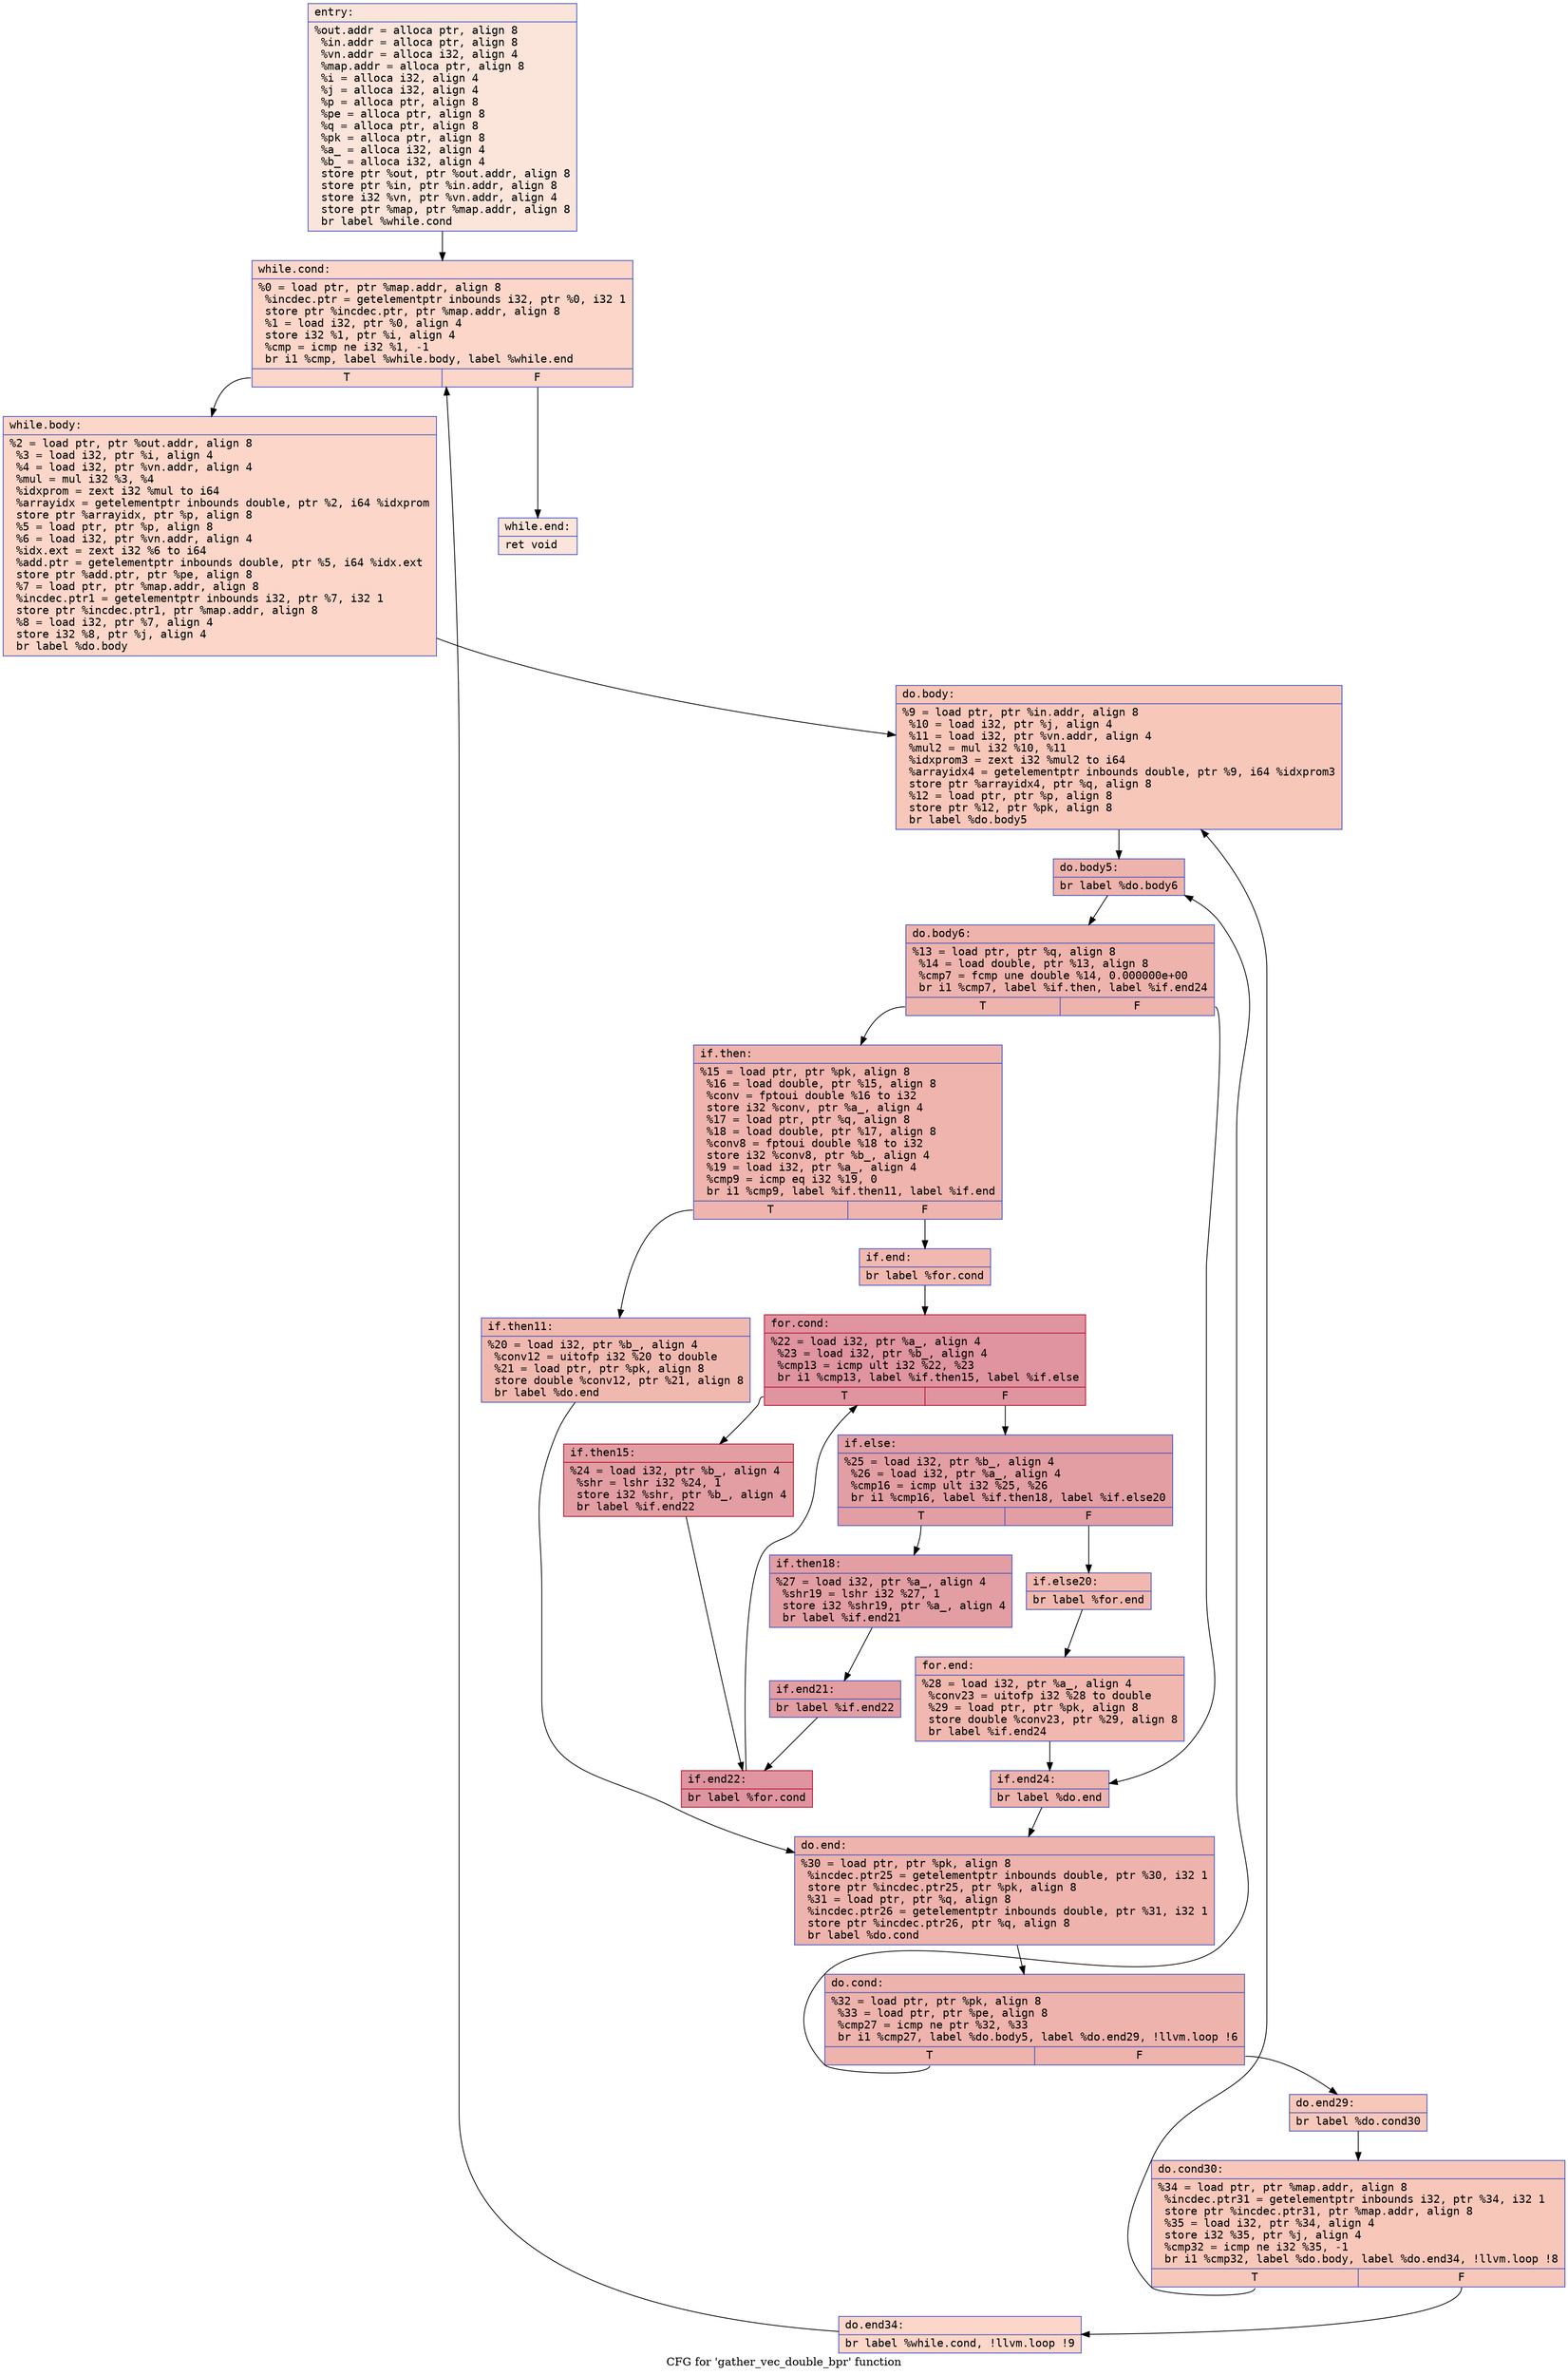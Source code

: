 digraph "CFG for 'gather_vec_double_bpr' function" {
	label="CFG for 'gather_vec_double_bpr' function";

	Node0x55e011d25c10 [shape=record,color="#3d50c3ff", style=filled, fillcolor="#f5c1a970" fontname="Courier",label="{entry:\l|  %out.addr = alloca ptr, align 8\l  %in.addr = alloca ptr, align 8\l  %vn.addr = alloca i32, align 4\l  %map.addr = alloca ptr, align 8\l  %i = alloca i32, align 4\l  %j = alloca i32, align 4\l  %p = alloca ptr, align 8\l  %pe = alloca ptr, align 8\l  %q = alloca ptr, align 8\l  %pk = alloca ptr, align 8\l  %a_ = alloca i32, align 4\l  %b_ = alloca i32, align 4\l  store ptr %out, ptr %out.addr, align 8\l  store ptr %in, ptr %in.addr, align 8\l  store i32 %vn, ptr %vn.addr, align 4\l  store ptr %map, ptr %map.addr, align 8\l  br label %while.cond\l}"];
	Node0x55e011d25c10 -> Node0x55e011d26660[tooltip="entry -> while.cond\nProbability 100.00%" ];
	Node0x55e011d26660 [shape=record,color="#3d50c3ff", style=filled, fillcolor="#f6a38570" fontname="Courier",label="{while.cond:\l|  %0 = load ptr, ptr %map.addr, align 8\l  %incdec.ptr = getelementptr inbounds i32, ptr %0, i32 1\l  store ptr %incdec.ptr, ptr %map.addr, align 8\l  %1 = load i32, ptr %0, align 4\l  store i32 %1, ptr %i, align 4\l  %cmp = icmp ne i32 %1, -1\l  br i1 %cmp, label %while.body, label %while.end\l|{<s0>T|<s1>F}}"];
	Node0x55e011d26660:s0 -> Node0x55e011d26b10[tooltip="while.cond -> while.body\nProbability 96.88%" ];
	Node0x55e011d26660:s1 -> Node0x55e011d26b90[tooltip="while.cond -> while.end\nProbability 3.12%" ];
	Node0x55e011d26b10 [shape=record,color="#3d50c3ff", style=filled, fillcolor="#f6a38570" fontname="Courier",label="{while.body:\l|  %2 = load ptr, ptr %out.addr, align 8\l  %3 = load i32, ptr %i, align 4\l  %4 = load i32, ptr %vn.addr, align 4\l  %mul = mul i32 %3, %4\l  %idxprom = zext i32 %mul to i64\l  %arrayidx = getelementptr inbounds double, ptr %2, i64 %idxprom\l  store ptr %arrayidx, ptr %p, align 8\l  %5 = load ptr, ptr %p, align 8\l  %6 = load i32, ptr %vn.addr, align 4\l  %idx.ext = zext i32 %6 to i64\l  %add.ptr = getelementptr inbounds double, ptr %5, i64 %idx.ext\l  store ptr %add.ptr, ptr %pe, align 8\l  %7 = load ptr, ptr %map.addr, align 8\l  %incdec.ptr1 = getelementptr inbounds i32, ptr %7, i32 1\l  store ptr %incdec.ptr1, ptr %map.addr, align 8\l  %8 = load i32, ptr %7, align 4\l  store i32 %8, ptr %j, align 4\l  br label %do.body\l}"];
	Node0x55e011d26b10 -> Node0x55e011d27870[tooltip="while.body -> do.body\nProbability 100.00%" ];
	Node0x55e011d27870 [shape=record,color="#3d50c3ff", style=filled, fillcolor="#ec7f6370" fontname="Courier",label="{do.body:\l|  %9 = load ptr, ptr %in.addr, align 8\l  %10 = load i32, ptr %j, align 4\l  %11 = load i32, ptr %vn.addr, align 4\l  %mul2 = mul i32 %10, %11\l  %idxprom3 = zext i32 %mul2 to i64\l  %arrayidx4 = getelementptr inbounds double, ptr %9, i64 %idxprom3\l  store ptr %arrayidx4, ptr %q, align 8\l  %12 = load ptr, ptr %p, align 8\l  store ptr %12, ptr %pk, align 8\l  br label %do.body5\l}"];
	Node0x55e011d27870 -> Node0x55e011d27eb0[tooltip="do.body -> do.body5\nProbability 100.00%" ];
	Node0x55e011d27eb0 [shape=record,color="#3d50c3ff", style=filled, fillcolor="#d6524470" fontname="Courier",label="{do.body5:\l|  br label %do.body6\l}"];
	Node0x55e011d27eb0 -> Node0x55e011d27fa0[tooltip="do.body5 -> do.body6\nProbability 100.00%" ];
	Node0x55e011d27fa0 [shape=record,color="#3d50c3ff", style=filled, fillcolor="#d6524470" fontname="Courier",label="{do.body6:\l|  %13 = load ptr, ptr %q, align 8\l  %14 = load double, ptr %13, align 8\l  %cmp7 = fcmp une double %14, 0.000000e+00\l  br i1 %cmp7, label %if.then, label %if.end24\l|{<s0>T|<s1>F}}"];
	Node0x55e011d27fa0:s0 -> Node0x55e011d28240[tooltip="do.body6 -> if.then\nProbability 62.50%" ];
	Node0x55e011d27fa0:s1 -> Node0x55e011d282b0[tooltip="do.body6 -> if.end24\nProbability 37.50%" ];
	Node0x55e011d28240 [shape=record,color="#3d50c3ff", style=filled, fillcolor="#d8564670" fontname="Courier",label="{if.then:\l|  %15 = load ptr, ptr %pk, align 8\l  %16 = load double, ptr %15, align 8\l  %conv = fptoui double %16 to i32\l  store i32 %conv, ptr %a_, align 4\l  %17 = load ptr, ptr %q, align 8\l  %18 = load double, ptr %17, align 8\l  %conv8 = fptoui double %18 to i32\l  store i32 %conv8, ptr %b_, align 4\l  %19 = load i32, ptr %a_, align 4\l  %cmp9 = icmp eq i32 %19, 0\l  br i1 %cmp9, label %if.then11, label %if.end\l|{<s0>T|<s1>F}}"];
	Node0x55e011d28240:s0 -> Node0x55e011d28970[tooltip="if.then -> if.then11\nProbability 37.50%" ];
	Node0x55e011d28240:s1 -> Node0x55e011d289f0[tooltip="if.then -> if.end\nProbability 62.50%" ];
	Node0x55e011d28970 [shape=record,color="#3d50c3ff", style=filled, fillcolor="#de614d70" fontname="Courier",label="{if.then11:\l|  %20 = load i32, ptr %b_, align 4\l  %conv12 = uitofp i32 %20 to double\l  %21 = load ptr, ptr %pk, align 8\l  store double %conv12, ptr %21, align 8\l  br label %do.end\l}"];
	Node0x55e011d28970 -> Node0x55e011d28d40[tooltip="if.then11 -> do.end\nProbability 100.00%" ];
	Node0x55e011d289f0 [shape=record,color="#3d50c3ff", style=filled, fillcolor="#dc5d4a70" fontname="Courier",label="{if.end:\l|  br label %for.cond\l}"];
	Node0x55e011d289f0 -> Node0x55e011d28e20[tooltip="if.end -> for.cond\nProbability 100.00%" ];
	Node0x55e011d28e20 [shape=record,color="#b70d28ff", style=filled, fillcolor="#b70d2870" fontname="Courier",label="{for.cond:\l|  %22 = load i32, ptr %a_, align 4\l  %23 = load i32, ptr %b_, align 4\l  %cmp13 = icmp ult i32 %22, %23\l  br i1 %cmp13, label %if.then15, label %if.else\l|{<s0>T|<s1>F}}"];
	Node0x55e011d28e20:s0 -> Node0x55e011d290c0[tooltip="for.cond -> if.then15\nProbability 50.00%" ];
	Node0x55e011d28e20:s1 -> Node0x55e011d29140[tooltip="for.cond -> if.else\nProbability 50.00%" ];
	Node0x55e011d290c0 [shape=record,color="#b70d28ff", style=filled, fillcolor="#be242e70" fontname="Courier",label="{if.then15:\l|  %24 = load i32, ptr %b_, align 4\l  %shr = lshr i32 %24, 1\l  store i32 %shr, ptr %b_, align 4\l  br label %if.end22\l}"];
	Node0x55e011d290c0 -> Node0x55e011d270f0[tooltip="if.then15 -> if.end22\nProbability 100.00%" ];
	Node0x55e011d29140 [shape=record,color="#3d50c3ff", style=filled, fillcolor="#be242e70" fontname="Courier",label="{if.else:\l|  %25 = load i32, ptr %b_, align 4\l  %26 = load i32, ptr %a_, align 4\l  %cmp16 = icmp ult i32 %25, %26\l  br i1 %cmp16, label %if.then18, label %if.else20\l|{<s0>T|<s1>F}}"];
	Node0x55e011d29140:s0 -> Node0x55e011d0d2b0[tooltip="if.else -> if.then18\nProbability 96.88%" ];
	Node0x55e011d29140:s1 -> Node0x55e011d299b0[tooltip="if.else -> if.else20\nProbability 3.12%" ];
	Node0x55e011d0d2b0 [shape=record,color="#3d50c3ff", style=filled, fillcolor="#be242e70" fontname="Courier",label="{if.then18:\l|  %27 = load i32, ptr %a_, align 4\l  %shr19 = lshr i32 %27, 1\l  store i32 %shr19, ptr %a_, align 4\l  br label %if.end21\l}"];
	Node0x55e011d0d2b0 -> Node0x55e011d29cb0[tooltip="if.then18 -> if.end21\nProbability 100.00%" ];
	Node0x55e011d299b0 [shape=record,color="#3d50c3ff", style=filled, fillcolor="#dc5d4a70" fontname="Courier",label="{if.else20:\l|  br label %for.end\l}"];
	Node0x55e011d299b0 -> Node0x55e011d29da0[tooltip="if.else20 -> for.end\nProbability 100.00%" ];
	Node0x55e011d29cb0 [shape=record,color="#3d50c3ff", style=filled, fillcolor="#be242e70" fontname="Courier",label="{if.end21:\l|  br label %if.end22\l}"];
	Node0x55e011d29cb0 -> Node0x55e011d270f0[tooltip="if.end21 -> if.end22\nProbability 100.00%" ];
	Node0x55e011d270f0 [shape=record,color="#b70d28ff", style=filled, fillcolor="#b70d2870" fontname="Courier",label="{if.end22:\l|  br label %for.cond\l}"];
	Node0x55e011d270f0 -> Node0x55e011d28e20[tooltip="if.end22 -> for.cond\nProbability 100.00%" ];
	Node0x55e011d29da0 [shape=record,color="#3d50c3ff", style=filled, fillcolor="#dc5d4a70" fontname="Courier",label="{for.end:\l|  %28 = load i32, ptr %a_, align 4\l  %conv23 = uitofp i32 %28 to double\l  %29 = load ptr, ptr %pk, align 8\l  store double %conv23, ptr %29, align 8\l  br label %if.end24\l}"];
	Node0x55e011d29da0 -> Node0x55e011d282b0[tooltip="for.end -> if.end24\nProbability 100.00%" ];
	Node0x55e011d282b0 [shape=record,color="#3d50c3ff", style=filled, fillcolor="#d6524470" fontname="Courier",label="{if.end24:\l|  br label %do.end\l}"];
	Node0x55e011d282b0 -> Node0x55e011d28d40[tooltip="if.end24 -> do.end\nProbability 100.00%" ];
	Node0x55e011d28d40 [shape=record,color="#3d50c3ff", style=filled, fillcolor="#d6524470" fontname="Courier",label="{do.end:\l|  %30 = load ptr, ptr %pk, align 8\l  %incdec.ptr25 = getelementptr inbounds double, ptr %30, i32 1\l  store ptr %incdec.ptr25, ptr %pk, align 8\l  %31 = load ptr, ptr %q, align 8\l  %incdec.ptr26 = getelementptr inbounds double, ptr %31, i32 1\l  store ptr %incdec.ptr26, ptr %q, align 8\l  br label %do.cond\l}"];
	Node0x55e011d28d40 -> Node0x55e011d2a650[tooltip="do.end -> do.cond\nProbability 100.00%" ];
	Node0x55e011d2a650 [shape=record,color="#3d50c3ff", style=filled, fillcolor="#d6524470" fontname="Courier",label="{do.cond:\l|  %32 = load ptr, ptr %pk, align 8\l  %33 = load ptr, ptr %pe, align 8\l  %cmp27 = icmp ne ptr %32, %33\l  br i1 %cmp27, label %do.body5, label %do.end29, !llvm.loop !6\l|{<s0>T|<s1>F}}"];
	Node0x55e011d2a650:s0 -> Node0x55e011d27eb0[tooltip="do.cond -> do.body5\nProbability 96.88%" ];
	Node0x55e011d2a650:s1 -> Node0x55e011d2a8e0[tooltip="do.cond -> do.end29\nProbability 3.12%" ];
	Node0x55e011d2a8e0 [shape=record,color="#3d50c3ff", style=filled, fillcolor="#ec7f6370" fontname="Courier",label="{do.end29:\l|  br label %do.cond30\l}"];
	Node0x55e011d2a8e0 -> Node0x55e011d2ab60[tooltip="do.end29 -> do.cond30\nProbability 100.00%" ];
	Node0x55e011d2ab60 [shape=record,color="#3d50c3ff", style=filled, fillcolor="#ec7f6370" fontname="Courier",label="{do.cond30:\l|  %34 = load ptr, ptr %map.addr, align 8\l  %incdec.ptr31 = getelementptr inbounds i32, ptr %34, i32 1\l  store ptr %incdec.ptr31, ptr %map.addr, align 8\l  %35 = load i32, ptr %34, align 4\l  store i32 %35, ptr %j, align 4\l  %cmp32 = icmp ne i32 %35, -1\l  br i1 %cmp32, label %do.body, label %do.end34, !llvm.loop !8\l|{<s0>T|<s1>F}}"];
	Node0x55e011d2ab60:s0 -> Node0x55e011d27870[tooltip="do.cond30 -> do.body\nProbability 96.88%" ];
	Node0x55e011d2ab60:s1 -> Node0x55e011d2b010[tooltip="do.cond30 -> do.end34\nProbability 3.12%" ];
	Node0x55e011d2b010 [shape=record,color="#3d50c3ff", style=filled, fillcolor="#f6a38570" fontname="Courier",label="{do.end34:\l|  br label %while.cond, !llvm.loop !9\l}"];
	Node0x55e011d2b010 -> Node0x55e011d26660[tooltip="do.end34 -> while.cond\nProbability 100.00%" ];
	Node0x55e011d26b90 [shape=record,color="#3d50c3ff", style=filled, fillcolor="#f5c1a970" fontname="Courier",label="{while.end:\l|  ret void\l}"];
}
